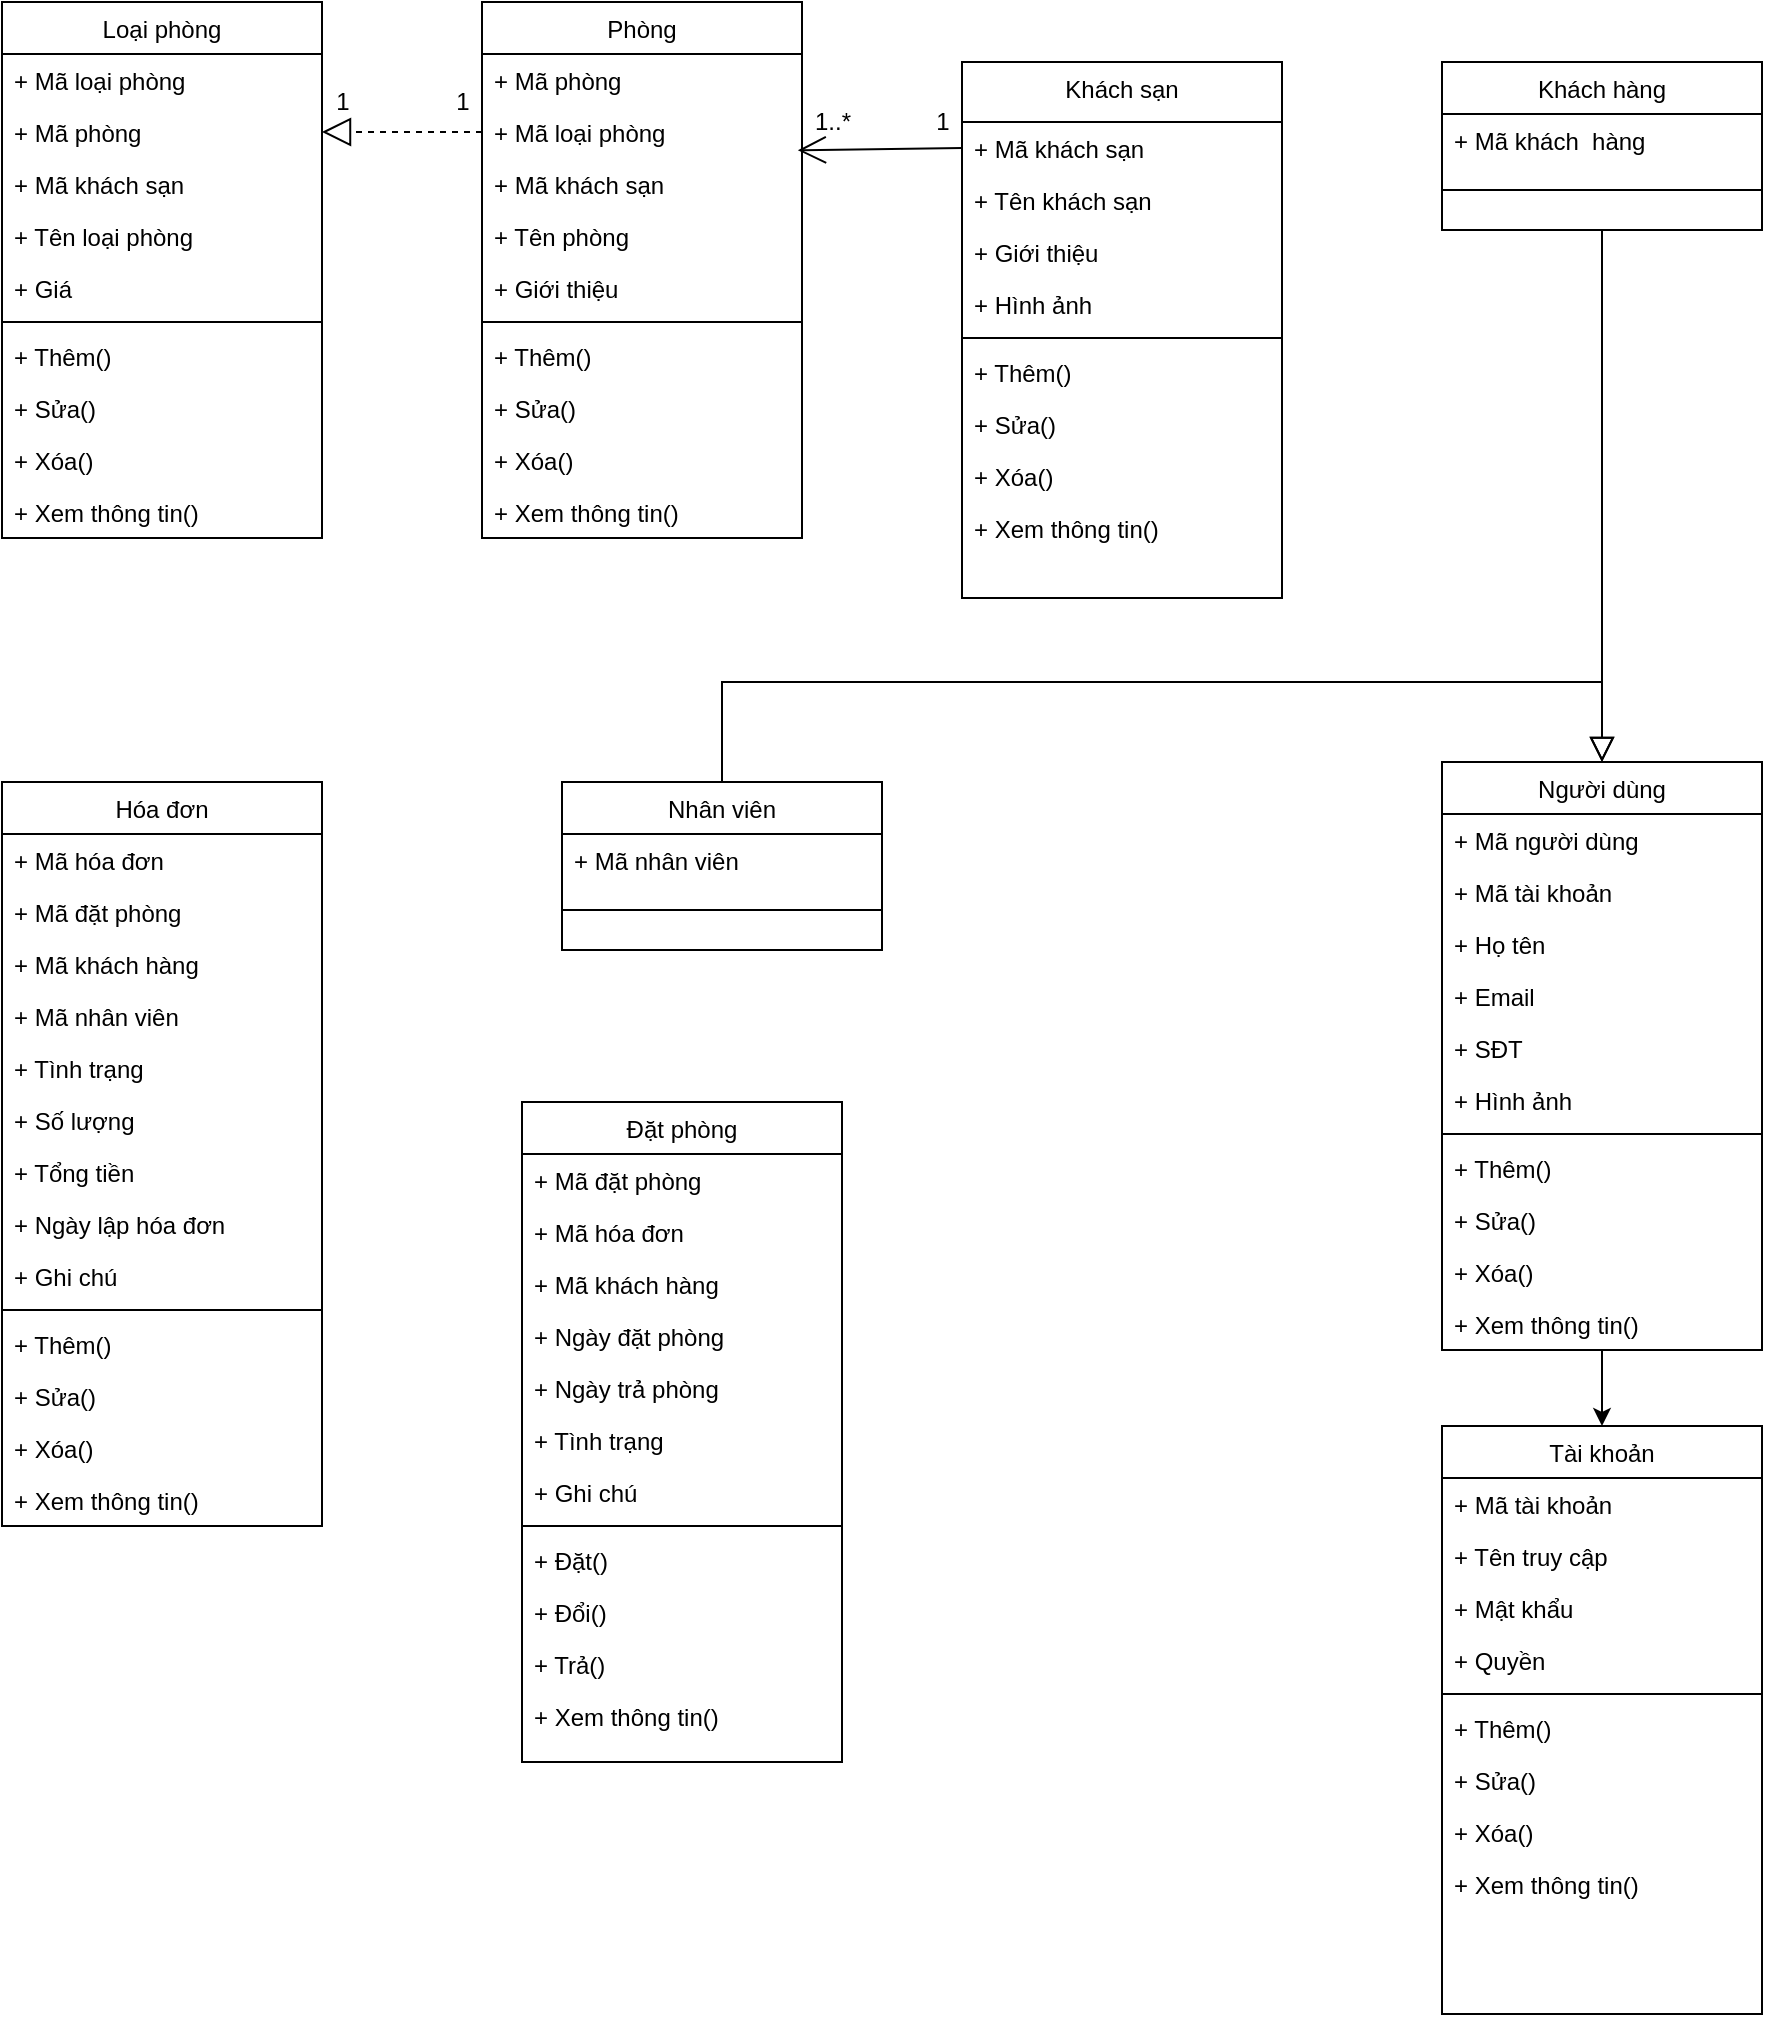 <mxfile version="14.6.0" type="github">
  <diagram id="C5RBs43oDa-KdzZeNtuy" name="Page-1">
    <mxGraphModel dx="1695" dy="998" grid="1" gridSize="10" guides="1" tooltips="1" connect="1" arrows="1" fold="1" page="1" pageScale="1" pageWidth="1200" pageHeight="1920" math="0" shadow="0">
      <root>
        <mxCell id="WIyWlLk6GJQsqaUBKTNV-0" />
        <mxCell id="WIyWlLk6GJQsqaUBKTNV-1" parent="WIyWlLk6GJQsqaUBKTNV-0" />
        <mxCell id="hyXFMQtEFSFxKGsj70GX-0" value="Phòng" style="swimlane;fontStyle=0;align=center;verticalAlign=top;childLayout=stackLayout;horizontal=1;startSize=26;horizontalStack=0;resizeParent=1;resizeLast=0;collapsible=1;marginBottom=0;rounded=0;shadow=0;strokeWidth=1;" vertex="1" parent="WIyWlLk6GJQsqaUBKTNV-1">
          <mxGeometry x="280" y="650" width="160" height="268" as="geometry">
            <mxRectangle x="130" y="380" width="160" height="26" as="alternateBounds" />
          </mxGeometry>
        </mxCell>
        <mxCell id="hyXFMQtEFSFxKGsj70GX-6" value="+ Mã phòng" style="text;align=left;verticalAlign=top;spacingLeft=4;spacingRight=4;overflow=hidden;rotatable=0;points=[[0,0.5],[1,0.5]];portConstraint=eastwest;" vertex="1" parent="hyXFMQtEFSFxKGsj70GX-0">
          <mxGeometry y="26" width="160" height="26" as="geometry" />
        </mxCell>
        <mxCell id="hyXFMQtEFSFxKGsj70GX-1" value="+ Mã loại phòng" style="text;align=left;verticalAlign=top;spacingLeft=4;spacingRight=4;overflow=hidden;rotatable=0;points=[[0,0.5],[1,0.5]];portConstraint=eastwest;" vertex="1" parent="hyXFMQtEFSFxKGsj70GX-0">
          <mxGeometry y="52" width="160" height="26" as="geometry" />
        </mxCell>
        <mxCell id="hyXFMQtEFSFxKGsj70GX-11" value="+ Mã khách sạn" style="text;align=left;verticalAlign=top;spacingLeft=4;spacingRight=4;overflow=hidden;rotatable=0;points=[[0,0.5],[1,0.5]];portConstraint=eastwest;" vertex="1" parent="hyXFMQtEFSFxKGsj70GX-0">
          <mxGeometry y="78" width="160" height="26" as="geometry" />
        </mxCell>
        <mxCell id="hyXFMQtEFSFxKGsj70GX-2" value="+ Tên phòng" style="text;align=left;verticalAlign=top;spacingLeft=4;spacingRight=4;overflow=hidden;rotatable=0;points=[[0,0.5],[1,0.5]];portConstraint=eastwest;rounded=0;shadow=0;html=0;" vertex="1" parent="hyXFMQtEFSFxKGsj70GX-0">
          <mxGeometry y="104" width="160" height="26" as="geometry" />
        </mxCell>
        <mxCell id="hyXFMQtEFSFxKGsj70GX-7" value="+ Giới thiệu" style="text;align=left;verticalAlign=top;spacingLeft=4;spacingRight=4;overflow=hidden;rotatable=0;points=[[0,0.5],[1,0.5]];portConstraint=eastwest;rounded=0;shadow=0;html=0;" vertex="1" parent="hyXFMQtEFSFxKGsj70GX-0">
          <mxGeometry y="130" width="160" height="26" as="geometry" />
        </mxCell>
        <mxCell id="hyXFMQtEFSFxKGsj70GX-3" value="" style="line;html=1;strokeWidth=1;align=left;verticalAlign=middle;spacingTop=-1;spacingLeft=3;spacingRight=3;rotatable=0;labelPosition=right;points=[];portConstraint=eastwest;" vertex="1" parent="hyXFMQtEFSFxKGsj70GX-0">
          <mxGeometry y="156" width="160" height="8" as="geometry" />
        </mxCell>
        <mxCell id="hyXFMQtEFSFxKGsj70GX-5" value="+ Thêm()" style="text;align=left;verticalAlign=top;spacingLeft=4;spacingRight=4;overflow=hidden;rotatable=0;points=[[0,0.5],[1,0.5]];portConstraint=eastwest;" vertex="1" parent="hyXFMQtEFSFxKGsj70GX-0">
          <mxGeometry y="164" width="160" height="26" as="geometry" />
        </mxCell>
        <mxCell id="hyXFMQtEFSFxKGsj70GX-8" value="+ Sửa()" style="text;align=left;verticalAlign=top;spacingLeft=4;spacingRight=4;overflow=hidden;rotatable=0;points=[[0,0.5],[1,0.5]];portConstraint=eastwest;" vertex="1" parent="hyXFMQtEFSFxKGsj70GX-0">
          <mxGeometry y="190" width="160" height="26" as="geometry" />
        </mxCell>
        <mxCell id="hyXFMQtEFSFxKGsj70GX-9" value="+ Xóa()" style="text;align=left;verticalAlign=top;spacingLeft=4;spacingRight=4;overflow=hidden;rotatable=0;points=[[0,0.5],[1,0.5]];portConstraint=eastwest;" vertex="1" parent="hyXFMQtEFSFxKGsj70GX-0">
          <mxGeometry y="216" width="160" height="26" as="geometry" />
        </mxCell>
        <mxCell id="hyXFMQtEFSFxKGsj70GX-10" value="+ Xem thông tin()" style="text;align=left;verticalAlign=top;spacingLeft=4;spacingRight=4;overflow=hidden;rotatable=0;points=[[0,0.5],[1,0.5]];portConstraint=eastwest;" vertex="1" parent="hyXFMQtEFSFxKGsj70GX-0">
          <mxGeometry y="242" width="160" height="26" as="geometry" />
        </mxCell>
        <mxCell id="hyXFMQtEFSFxKGsj70GX-12" value="Khách sạn" style="swimlane;fontStyle=0;align=center;verticalAlign=top;childLayout=stackLayout;horizontal=1;startSize=30;horizontalStack=0;resizeParent=1;resizeLast=0;collapsible=1;marginBottom=0;rounded=0;shadow=0;strokeWidth=1;" vertex="1" parent="WIyWlLk6GJQsqaUBKTNV-1">
          <mxGeometry x="520" y="680" width="160" height="268" as="geometry">
            <mxRectangle x="130" y="380" width="160" height="26" as="alternateBounds" />
          </mxGeometry>
        </mxCell>
        <mxCell id="hyXFMQtEFSFxKGsj70GX-13" value="+ Mã khách sạn" style="text;align=left;verticalAlign=top;spacingLeft=4;spacingRight=4;overflow=hidden;rotatable=0;points=[[0,0.5],[1,0.5]];portConstraint=eastwest;" vertex="1" parent="hyXFMQtEFSFxKGsj70GX-12">
          <mxGeometry y="30" width="160" height="26" as="geometry" />
        </mxCell>
        <mxCell id="hyXFMQtEFSFxKGsj70GX-14" value="+ Tên khách sạn" style="text;align=left;verticalAlign=top;spacingLeft=4;spacingRight=4;overflow=hidden;rotatable=0;points=[[0,0.5],[1,0.5]];portConstraint=eastwest;" vertex="1" parent="hyXFMQtEFSFxKGsj70GX-12">
          <mxGeometry y="56" width="160" height="26" as="geometry" />
        </mxCell>
        <mxCell id="hyXFMQtEFSFxKGsj70GX-16" value="+ Giới thiệu" style="text;align=left;verticalAlign=top;spacingLeft=4;spacingRight=4;overflow=hidden;rotatable=0;points=[[0,0.5],[1,0.5]];portConstraint=eastwest;rounded=0;shadow=0;html=0;" vertex="1" parent="hyXFMQtEFSFxKGsj70GX-12">
          <mxGeometry y="82" width="160" height="26" as="geometry" />
        </mxCell>
        <mxCell id="hyXFMQtEFSFxKGsj70GX-17" value="+ Hình ảnh" style="text;align=left;verticalAlign=top;spacingLeft=4;spacingRight=4;overflow=hidden;rotatable=0;points=[[0,0.5],[1,0.5]];portConstraint=eastwest;rounded=0;shadow=0;html=0;" vertex="1" parent="hyXFMQtEFSFxKGsj70GX-12">
          <mxGeometry y="108" width="160" height="26" as="geometry" />
        </mxCell>
        <mxCell id="hyXFMQtEFSFxKGsj70GX-18" value="" style="line;html=1;strokeWidth=1;align=left;verticalAlign=middle;spacingTop=-1;spacingLeft=3;spacingRight=3;rotatable=0;labelPosition=right;points=[];portConstraint=eastwest;" vertex="1" parent="hyXFMQtEFSFxKGsj70GX-12">
          <mxGeometry y="134" width="160" height="8" as="geometry" />
        </mxCell>
        <mxCell id="hyXFMQtEFSFxKGsj70GX-19" value="+ Thêm()" style="text;align=left;verticalAlign=top;spacingLeft=4;spacingRight=4;overflow=hidden;rotatable=0;points=[[0,0.5],[1,0.5]];portConstraint=eastwest;" vertex="1" parent="hyXFMQtEFSFxKGsj70GX-12">
          <mxGeometry y="142" width="160" height="26" as="geometry" />
        </mxCell>
        <mxCell id="hyXFMQtEFSFxKGsj70GX-20" value="+ Sửa()" style="text;align=left;verticalAlign=top;spacingLeft=4;spacingRight=4;overflow=hidden;rotatable=0;points=[[0,0.5],[1,0.5]];portConstraint=eastwest;" vertex="1" parent="hyXFMQtEFSFxKGsj70GX-12">
          <mxGeometry y="168" width="160" height="26" as="geometry" />
        </mxCell>
        <mxCell id="hyXFMQtEFSFxKGsj70GX-21" value="+ Xóa()" style="text;align=left;verticalAlign=top;spacingLeft=4;spacingRight=4;overflow=hidden;rotatable=0;points=[[0,0.5],[1,0.5]];portConstraint=eastwest;" vertex="1" parent="hyXFMQtEFSFxKGsj70GX-12">
          <mxGeometry y="194" width="160" height="26" as="geometry" />
        </mxCell>
        <mxCell id="hyXFMQtEFSFxKGsj70GX-22" value="+ Xem thông tin()" style="text;align=left;verticalAlign=top;spacingLeft=4;spacingRight=4;overflow=hidden;rotatable=0;points=[[0,0.5],[1,0.5]];portConstraint=eastwest;" vertex="1" parent="hyXFMQtEFSFxKGsj70GX-12">
          <mxGeometry y="220" width="160" height="26" as="geometry" />
        </mxCell>
        <mxCell id="hyXFMQtEFSFxKGsj70GX-24" value="Loại phòng" style="swimlane;fontStyle=0;align=center;verticalAlign=top;childLayout=stackLayout;horizontal=1;startSize=26;horizontalStack=0;resizeParent=1;resizeLast=0;collapsible=1;marginBottom=0;rounded=0;shadow=0;strokeWidth=1;" vertex="1" parent="WIyWlLk6GJQsqaUBKTNV-1">
          <mxGeometry x="40" y="650" width="160" height="268" as="geometry">
            <mxRectangle x="130" y="380" width="160" height="26" as="alternateBounds" />
          </mxGeometry>
        </mxCell>
        <mxCell id="hyXFMQtEFSFxKGsj70GX-38" value="+ Mã loại phòng" style="text;align=left;verticalAlign=top;spacingLeft=4;spacingRight=4;overflow=hidden;rotatable=0;points=[[0,0.5],[1,0.5]];portConstraint=eastwest;" vertex="1" parent="hyXFMQtEFSFxKGsj70GX-24">
          <mxGeometry y="26" width="160" height="26" as="geometry" />
        </mxCell>
        <mxCell id="hyXFMQtEFSFxKGsj70GX-37" value="+ Mã phòng" style="text;align=left;verticalAlign=top;spacingLeft=4;spacingRight=4;overflow=hidden;rotatable=0;points=[[0,0.5],[1,0.5]];portConstraint=eastwest;" vertex="1" parent="hyXFMQtEFSFxKGsj70GX-24">
          <mxGeometry y="52" width="160" height="26" as="geometry" />
        </mxCell>
        <mxCell id="hyXFMQtEFSFxKGsj70GX-25" value="+ Mã khách sạn" style="text;align=left;verticalAlign=top;spacingLeft=4;spacingRight=4;overflow=hidden;rotatable=0;points=[[0,0.5],[1,0.5]];portConstraint=eastwest;" vertex="1" parent="hyXFMQtEFSFxKGsj70GX-24">
          <mxGeometry y="78" width="160" height="26" as="geometry" />
        </mxCell>
        <mxCell id="hyXFMQtEFSFxKGsj70GX-28" value="+ Tên loại phòng" style="text;align=left;verticalAlign=top;spacingLeft=4;spacingRight=4;overflow=hidden;rotatable=0;points=[[0,0.5],[1,0.5]];portConstraint=eastwest;rounded=0;shadow=0;html=0;" vertex="1" parent="hyXFMQtEFSFxKGsj70GX-24">
          <mxGeometry y="104" width="160" height="26" as="geometry" />
        </mxCell>
        <mxCell id="hyXFMQtEFSFxKGsj70GX-29" value="+ Giá" style="text;align=left;verticalAlign=top;spacingLeft=4;spacingRight=4;overflow=hidden;rotatable=0;points=[[0,0.5],[1,0.5]];portConstraint=eastwest;rounded=0;shadow=0;html=0;" vertex="1" parent="hyXFMQtEFSFxKGsj70GX-24">
          <mxGeometry y="130" width="160" height="26" as="geometry" />
        </mxCell>
        <mxCell id="hyXFMQtEFSFxKGsj70GX-30" value="" style="line;html=1;strokeWidth=1;align=left;verticalAlign=middle;spacingTop=-1;spacingLeft=3;spacingRight=3;rotatable=0;labelPosition=right;points=[];portConstraint=eastwest;" vertex="1" parent="hyXFMQtEFSFxKGsj70GX-24">
          <mxGeometry y="156" width="160" height="8" as="geometry" />
        </mxCell>
        <mxCell id="hyXFMQtEFSFxKGsj70GX-31" value="+ Thêm()" style="text;align=left;verticalAlign=top;spacingLeft=4;spacingRight=4;overflow=hidden;rotatable=0;points=[[0,0.5],[1,0.5]];portConstraint=eastwest;" vertex="1" parent="hyXFMQtEFSFxKGsj70GX-24">
          <mxGeometry y="164" width="160" height="26" as="geometry" />
        </mxCell>
        <mxCell id="hyXFMQtEFSFxKGsj70GX-32" value="+ Sửa()" style="text;align=left;verticalAlign=top;spacingLeft=4;spacingRight=4;overflow=hidden;rotatable=0;points=[[0,0.5],[1,0.5]];portConstraint=eastwest;" vertex="1" parent="hyXFMQtEFSFxKGsj70GX-24">
          <mxGeometry y="190" width="160" height="26" as="geometry" />
        </mxCell>
        <mxCell id="hyXFMQtEFSFxKGsj70GX-33" value="+ Xóa()" style="text;align=left;verticalAlign=top;spacingLeft=4;spacingRight=4;overflow=hidden;rotatable=0;points=[[0,0.5],[1,0.5]];portConstraint=eastwest;" vertex="1" parent="hyXFMQtEFSFxKGsj70GX-24">
          <mxGeometry y="216" width="160" height="26" as="geometry" />
        </mxCell>
        <mxCell id="hyXFMQtEFSFxKGsj70GX-34" value="+ Xem thông tin()" style="text;align=left;verticalAlign=top;spacingLeft=4;spacingRight=4;overflow=hidden;rotatable=0;points=[[0,0.5],[1,0.5]];portConstraint=eastwest;" vertex="1" parent="hyXFMQtEFSFxKGsj70GX-24">
          <mxGeometry y="242" width="160" height="26" as="geometry" />
        </mxCell>
        <mxCell id="hyXFMQtEFSFxKGsj70GX-39" value="Hóa đơn" style="swimlane;fontStyle=0;align=center;verticalAlign=top;childLayout=stackLayout;horizontal=1;startSize=26;horizontalStack=0;resizeParent=1;resizeLast=0;collapsible=1;marginBottom=0;rounded=0;shadow=0;strokeWidth=1;" vertex="1" parent="WIyWlLk6GJQsqaUBKTNV-1">
          <mxGeometry x="40" y="1040" width="160" height="372" as="geometry">
            <mxRectangle x="130" y="380" width="160" height="26" as="alternateBounds" />
          </mxGeometry>
        </mxCell>
        <mxCell id="hyXFMQtEFSFxKGsj70GX-40" value="+ Mã hóa đơn" style="text;align=left;verticalAlign=top;spacingLeft=4;spacingRight=4;overflow=hidden;rotatable=0;points=[[0,0.5],[1,0.5]];portConstraint=eastwest;" vertex="1" parent="hyXFMQtEFSFxKGsj70GX-39">
          <mxGeometry y="26" width="160" height="26" as="geometry" />
        </mxCell>
        <mxCell id="hyXFMQtEFSFxKGsj70GX-41" value="+ Mã đặt phòng" style="text;align=left;verticalAlign=top;spacingLeft=4;spacingRight=4;overflow=hidden;rotatable=0;points=[[0,0.5],[1,0.5]];portConstraint=eastwest;" vertex="1" parent="hyXFMQtEFSFxKGsj70GX-39">
          <mxGeometry y="52" width="160" height="26" as="geometry" />
        </mxCell>
        <mxCell id="hyXFMQtEFSFxKGsj70GX-53" value="+ Mã khách hàng" style="text;align=left;verticalAlign=top;spacingLeft=4;spacingRight=4;overflow=hidden;rotatable=0;points=[[0,0.5],[1,0.5]];portConstraint=eastwest;" vertex="1" parent="hyXFMQtEFSFxKGsj70GX-39">
          <mxGeometry y="78" width="160" height="26" as="geometry" />
        </mxCell>
        <mxCell id="hyXFMQtEFSFxKGsj70GX-52" value="+ Mã nhân viên" style="text;align=left;verticalAlign=top;spacingLeft=4;spacingRight=4;overflow=hidden;rotatable=0;points=[[0,0.5],[1,0.5]];portConstraint=eastwest;" vertex="1" parent="hyXFMQtEFSFxKGsj70GX-39">
          <mxGeometry y="104" width="160" height="26" as="geometry" />
        </mxCell>
        <mxCell id="hyXFMQtEFSFxKGsj70GX-42" value="+ Tình trạng" style="text;align=left;verticalAlign=top;spacingLeft=4;spacingRight=4;overflow=hidden;rotatable=0;points=[[0,0.5],[1,0.5]];portConstraint=eastwest;" vertex="1" parent="hyXFMQtEFSFxKGsj70GX-39">
          <mxGeometry y="130" width="160" height="26" as="geometry" />
        </mxCell>
        <mxCell id="hyXFMQtEFSFxKGsj70GX-43" value="+ Số lượng" style="text;align=left;verticalAlign=top;spacingLeft=4;spacingRight=4;overflow=hidden;rotatable=0;points=[[0,0.5],[1,0.5]];portConstraint=eastwest;rounded=0;shadow=0;html=0;" vertex="1" parent="hyXFMQtEFSFxKGsj70GX-39">
          <mxGeometry y="156" width="160" height="26" as="geometry" />
        </mxCell>
        <mxCell id="hyXFMQtEFSFxKGsj70GX-54" value="+ Tổng tiền" style="text;align=left;verticalAlign=top;spacingLeft=4;spacingRight=4;overflow=hidden;rotatable=0;points=[[0,0.5],[1,0.5]];portConstraint=eastwest;rounded=0;shadow=0;html=0;" vertex="1" parent="hyXFMQtEFSFxKGsj70GX-39">
          <mxGeometry y="182" width="160" height="26" as="geometry" />
        </mxCell>
        <mxCell id="hyXFMQtEFSFxKGsj70GX-51" value="+ Ngày lập hóa đơn" style="text;align=left;verticalAlign=top;spacingLeft=4;spacingRight=4;overflow=hidden;rotatable=0;points=[[0,0.5],[1,0.5]];portConstraint=eastwest;rounded=0;shadow=0;html=0;" vertex="1" parent="hyXFMQtEFSFxKGsj70GX-39">
          <mxGeometry y="208" width="160" height="26" as="geometry" />
        </mxCell>
        <mxCell id="hyXFMQtEFSFxKGsj70GX-44" value="+ Ghi chú" style="text;align=left;verticalAlign=top;spacingLeft=4;spacingRight=4;overflow=hidden;rotatable=0;points=[[0,0.5],[1,0.5]];portConstraint=eastwest;rounded=0;shadow=0;html=0;" vertex="1" parent="hyXFMQtEFSFxKGsj70GX-39">
          <mxGeometry y="234" width="160" height="26" as="geometry" />
        </mxCell>
        <mxCell id="hyXFMQtEFSFxKGsj70GX-45" value="" style="line;html=1;strokeWidth=1;align=left;verticalAlign=middle;spacingTop=-1;spacingLeft=3;spacingRight=3;rotatable=0;labelPosition=right;points=[];portConstraint=eastwest;" vertex="1" parent="hyXFMQtEFSFxKGsj70GX-39">
          <mxGeometry y="260" width="160" height="8" as="geometry" />
        </mxCell>
        <mxCell id="hyXFMQtEFSFxKGsj70GX-46" value="+ Thêm()" style="text;align=left;verticalAlign=top;spacingLeft=4;spacingRight=4;overflow=hidden;rotatable=0;points=[[0,0.5],[1,0.5]];portConstraint=eastwest;" vertex="1" parent="hyXFMQtEFSFxKGsj70GX-39">
          <mxGeometry y="268" width="160" height="26" as="geometry" />
        </mxCell>
        <mxCell id="hyXFMQtEFSFxKGsj70GX-47" value="+ Sửa()" style="text;align=left;verticalAlign=top;spacingLeft=4;spacingRight=4;overflow=hidden;rotatable=0;points=[[0,0.5],[1,0.5]];portConstraint=eastwest;" vertex="1" parent="hyXFMQtEFSFxKGsj70GX-39">
          <mxGeometry y="294" width="160" height="26" as="geometry" />
        </mxCell>
        <mxCell id="hyXFMQtEFSFxKGsj70GX-48" value="+ Xóa()" style="text;align=left;verticalAlign=top;spacingLeft=4;spacingRight=4;overflow=hidden;rotatable=0;points=[[0,0.5],[1,0.5]];portConstraint=eastwest;" vertex="1" parent="hyXFMQtEFSFxKGsj70GX-39">
          <mxGeometry y="320" width="160" height="26" as="geometry" />
        </mxCell>
        <mxCell id="hyXFMQtEFSFxKGsj70GX-49" value="+ Xem thông tin()" style="text;align=left;verticalAlign=top;spacingLeft=4;spacingRight=4;overflow=hidden;rotatable=0;points=[[0,0.5],[1,0.5]];portConstraint=eastwest;" vertex="1" parent="hyXFMQtEFSFxKGsj70GX-39">
          <mxGeometry y="346" width="160" height="26" as="geometry" />
        </mxCell>
        <mxCell id="zkfFHV4jXpPFQw0GAbJ--16" value="" style="endArrow=block;endSize=10;endFill=0;shadow=0;strokeWidth=1;rounded=0;edgeStyle=elbowEdgeStyle;elbow=vertical;entryX=0.5;entryY=0;entryDx=0;entryDy=0;exitX=0.5;exitY=1;exitDx=0;exitDy=0;" parent="WIyWlLk6GJQsqaUBKTNV-1" source="hyXFMQtEFSFxKGsj70GX-190" target="zkfFHV4jXpPFQw0GAbJ--0" edge="1">
          <mxGeometry x="400" y="998" width="160" as="geometry">
            <mxPoint x="810" y="1019" as="sourcePoint" />
            <mxPoint x="1060" y="2137" as="targetPoint" />
            <Array as="points">
              <mxPoint x="870" y="850" />
              <mxPoint x="790" y="1019" />
              <mxPoint x="780" y="999" />
              <mxPoint x="760" y="999" />
              <mxPoint x="730" y="1040" />
              <mxPoint x="730" y="1250" />
              <mxPoint x="690" y="1540" />
            </Array>
          </mxGeometry>
        </mxCell>
        <mxCell id="hyXFMQtEFSFxKGsj70GX-173" value="" style="edgeStyle=orthogonalEdgeStyle;rounded=0;orthogonalLoop=1;jettySize=auto;html=1;labelBackgroundColor=#FF0000;fontColor=#000000;" edge="1" parent="WIyWlLk6GJQsqaUBKTNV-1" source="zkfFHV4jXpPFQw0GAbJ--0" target="hyXFMQtEFSFxKGsj70GX-161">
          <mxGeometry relative="1" as="geometry" />
        </mxCell>
        <mxCell id="zkfFHV4jXpPFQw0GAbJ--0" value="Người dùng" style="swimlane;fontStyle=0;align=center;verticalAlign=top;childLayout=stackLayout;horizontal=1;startSize=26;horizontalStack=0;resizeParent=1;resizeLast=0;collapsible=1;marginBottom=0;rounded=0;shadow=0;strokeWidth=1;" parent="WIyWlLk6GJQsqaUBKTNV-1" vertex="1">
          <mxGeometry x="760" y="1030" width="160" height="294" as="geometry">
            <mxRectangle x="230" y="140" width="160" height="26" as="alternateBounds" />
          </mxGeometry>
        </mxCell>
        <mxCell id="hyXFMQtEFSFxKGsj70GX-61" value="+ Mã người dùng" style="text;align=left;verticalAlign=top;spacingLeft=4;spacingRight=4;overflow=hidden;rotatable=0;points=[[0,0.5],[1,0.5]];portConstraint=eastwest;" vertex="1" parent="zkfFHV4jXpPFQw0GAbJ--0">
          <mxGeometry y="26" width="160" height="26" as="geometry" />
        </mxCell>
        <mxCell id="hyXFMQtEFSFxKGsj70GX-60" value="+ Mã tài khoản" style="text;align=left;verticalAlign=top;spacingLeft=4;spacingRight=4;overflow=hidden;rotatable=0;points=[[0,0.5],[1,0.5]];portConstraint=eastwest;" vertex="1" parent="zkfFHV4jXpPFQw0GAbJ--0">
          <mxGeometry y="52" width="160" height="26" as="geometry" />
        </mxCell>
        <mxCell id="zkfFHV4jXpPFQw0GAbJ--1" value="+ Họ tên" style="text;align=left;verticalAlign=top;spacingLeft=4;spacingRight=4;overflow=hidden;rotatable=0;points=[[0,0.5],[1,0.5]];portConstraint=eastwest;" parent="zkfFHV4jXpPFQw0GAbJ--0" vertex="1">
          <mxGeometry y="78" width="160" height="26" as="geometry" />
        </mxCell>
        <mxCell id="hyXFMQtEFSFxKGsj70GX-55" value="+ Email" style="text;align=left;verticalAlign=top;spacingLeft=4;spacingRight=4;overflow=hidden;rotatable=0;points=[[0,0.5],[1,0.5]];portConstraint=eastwest;rounded=0;shadow=0;html=0;" vertex="1" parent="zkfFHV4jXpPFQw0GAbJ--0">
          <mxGeometry y="104" width="160" height="26" as="geometry" />
        </mxCell>
        <mxCell id="zkfFHV4jXpPFQw0GAbJ--2" value="+ SĐT" style="text;align=left;verticalAlign=top;spacingLeft=4;spacingRight=4;overflow=hidden;rotatable=0;points=[[0,0.5],[1,0.5]];portConstraint=eastwest;rounded=0;shadow=0;html=0;" parent="zkfFHV4jXpPFQw0GAbJ--0" vertex="1">
          <mxGeometry y="130" width="160" height="26" as="geometry" />
        </mxCell>
        <mxCell id="zkfFHV4jXpPFQw0GAbJ--3" value="+ Hình ảnh" style="text;align=left;verticalAlign=top;spacingLeft=4;spacingRight=4;overflow=hidden;rotatable=0;points=[[0,0.5],[1,0.5]];portConstraint=eastwest;rounded=0;shadow=0;html=0;" parent="zkfFHV4jXpPFQw0GAbJ--0" vertex="1">
          <mxGeometry y="156" width="160" height="26" as="geometry" />
        </mxCell>
        <mxCell id="zkfFHV4jXpPFQw0GAbJ--4" value="" style="line;html=1;strokeWidth=1;align=left;verticalAlign=middle;spacingTop=-1;spacingLeft=3;spacingRight=3;rotatable=0;labelPosition=right;points=[];portConstraint=eastwest;" parent="zkfFHV4jXpPFQw0GAbJ--0" vertex="1">
          <mxGeometry y="182" width="160" height="8" as="geometry" />
        </mxCell>
        <mxCell id="zkfFHV4jXpPFQw0GAbJ--5" value="+ Thêm()" style="text;align=left;verticalAlign=top;spacingLeft=4;spacingRight=4;overflow=hidden;rotatable=0;points=[[0,0.5],[1,0.5]];portConstraint=eastwest;" parent="zkfFHV4jXpPFQw0GAbJ--0" vertex="1">
          <mxGeometry y="190" width="160" height="26" as="geometry" />
        </mxCell>
        <mxCell id="hyXFMQtEFSFxKGsj70GX-56" value="+ Sửa()" style="text;align=left;verticalAlign=top;spacingLeft=4;spacingRight=4;overflow=hidden;rotatable=0;points=[[0,0.5],[1,0.5]];portConstraint=eastwest;" vertex="1" parent="zkfFHV4jXpPFQw0GAbJ--0">
          <mxGeometry y="216" width="160" height="26" as="geometry" />
        </mxCell>
        <mxCell id="hyXFMQtEFSFxKGsj70GX-57" value="+ Xóa()" style="text;align=left;verticalAlign=top;spacingLeft=4;spacingRight=4;overflow=hidden;rotatable=0;points=[[0,0.5],[1,0.5]];portConstraint=eastwest;" vertex="1" parent="zkfFHV4jXpPFQw0GAbJ--0">
          <mxGeometry y="242" width="160" height="26" as="geometry" />
        </mxCell>
        <mxCell id="hyXFMQtEFSFxKGsj70GX-58" value="+ Xem thông tin()" style="text;align=left;verticalAlign=top;spacingLeft=4;spacingRight=4;overflow=hidden;rotatable=0;points=[[0,0.5],[1,0.5]];portConstraint=eastwest;" vertex="1" parent="zkfFHV4jXpPFQw0GAbJ--0">
          <mxGeometry y="268" width="160" height="26" as="geometry" />
        </mxCell>
        <mxCell id="hyXFMQtEFSFxKGsj70GX-124" value="Đặt phòng" style="swimlane;fontStyle=0;align=center;verticalAlign=top;childLayout=stackLayout;horizontal=1;startSize=26;horizontalStack=0;resizeParent=1;resizeLast=0;collapsible=1;marginBottom=0;rounded=0;shadow=0;strokeWidth=1;" vertex="1" parent="WIyWlLk6GJQsqaUBKTNV-1">
          <mxGeometry x="300" y="1200" width="160" height="330" as="geometry">
            <mxRectangle x="130" y="380" width="160" height="26" as="alternateBounds" />
          </mxGeometry>
        </mxCell>
        <mxCell id="hyXFMQtEFSFxKGsj70GX-125" value="+ Mã đặt phòng" style="text;align=left;verticalAlign=top;spacingLeft=4;spacingRight=4;overflow=hidden;rotatable=0;points=[[0,0.5],[1,0.5]];portConstraint=eastwest;" vertex="1" parent="hyXFMQtEFSFxKGsj70GX-124">
          <mxGeometry y="26" width="160" height="26" as="geometry" />
        </mxCell>
        <mxCell id="hyXFMQtEFSFxKGsj70GX-126" value="+ Mã hóa đơn" style="text;align=left;verticalAlign=top;spacingLeft=4;spacingRight=4;overflow=hidden;rotatable=0;points=[[0,0.5],[1,0.5]];portConstraint=eastwest;" vertex="1" parent="hyXFMQtEFSFxKGsj70GX-124">
          <mxGeometry y="52" width="160" height="26" as="geometry" />
        </mxCell>
        <mxCell id="hyXFMQtEFSFxKGsj70GX-127" value="+ Mã khách hàng" style="text;align=left;verticalAlign=top;spacingLeft=4;spacingRight=4;overflow=hidden;rotatable=0;points=[[0,0.5],[1,0.5]];portConstraint=eastwest;" vertex="1" parent="hyXFMQtEFSFxKGsj70GX-124">
          <mxGeometry y="78" width="160" height="26" as="geometry" />
        </mxCell>
        <mxCell id="hyXFMQtEFSFxKGsj70GX-129" value="+ Ngày đặt phòng" style="text;align=left;verticalAlign=top;spacingLeft=4;spacingRight=4;overflow=hidden;rotatable=0;points=[[0,0.5],[1,0.5]];portConstraint=eastwest;" vertex="1" parent="hyXFMQtEFSFxKGsj70GX-124">
          <mxGeometry y="104" width="160" height="26" as="geometry" />
        </mxCell>
        <mxCell id="hyXFMQtEFSFxKGsj70GX-130" value="+ Ngày trả phòng" style="text;align=left;verticalAlign=top;spacingLeft=4;spacingRight=4;overflow=hidden;rotatable=0;points=[[0,0.5],[1,0.5]];portConstraint=eastwest;rounded=0;shadow=0;html=0;" vertex="1" parent="hyXFMQtEFSFxKGsj70GX-124">
          <mxGeometry y="130" width="160" height="26" as="geometry" />
        </mxCell>
        <mxCell id="hyXFMQtEFSFxKGsj70GX-132" value="+ Tình trạng" style="text;align=left;verticalAlign=top;spacingLeft=4;spacingRight=4;overflow=hidden;rotatable=0;points=[[0,0.5],[1,0.5]];portConstraint=eastwest;rounded=0;shadow=0;html=0;" vertex="1" parent="hyXFMQtEFSFxKGsj70GX-124">
          <mxGeometry y="156" width="160" height="26" as="geometry" />
        </mxCell>
        <mxCell id="hyXFMQtEFSFxKGsj70GX-133" value="+ Ghi chú" style="text;align=left;verticalAlign=top;spacingLeft=4;spacingRight=4;overflow=hidden;rotatable=0;points=[[0,0.5],[1,0.5]];portConstraint=eastwest;rounded=0;shadow=0;html=0;" vertex="1" parent="hyXFMQtEFSFxKGsj70GX-124">
          <mxGeometry y="182" width="160" height="26" as="geometry" />
        </mxCell>
        <mxCell id="hyXFMQtEFSFxKGsj70GX-134" value="" style="line;html=1;strokeWidth=1;align=left;verticalAlign=middle;spacingTop=-1;spacingLeft=3;spacingRight=3;rotatable=0;labelPosition=right;points=[];portConstraint=eastwest;" vertex="1" parent="hyXFMQtEFSFxKGsj70GX-124">
          <mxGeometry y="208" width="160" height="8" as="geometry" />
        </mxCell>
        <mxCell id="hyXFMQtEFSFxKGsj70GX-135" value="+ Đặt()" style="text;align=left;verticalAlign=top;spacingLeft=4;spacingRight=4;overflow=hidden;rotatable=0;points=[[0,0.5],[1,0.5]];portConstraint=eastwest;" vertex="1" parent="hyXFMQtEFSFxKGsj70GX-124">
          <mxGeometry y="216" width="160" height="26" as="geometry" />
        </mxCell>
        <mxCell id="hyXFMQtEFSFxKGsj70GX-136" value="+ Đổi()" style="text;align=left;verticalAlign=top;spacingLeft=4;spacingRight=4;overflow=hidden;rotatable=0;points=[[0,0.5],[1,0.5]];portConstraint=eastwest;" vertex="1" parent="hyXFMQtEFSFxKGsj70GX-124">
          <mxGeometry y="242" width="160" height="26" as="geometry" />
        </mxCell>
        <mxCell id="hyXFMQtEFSFxKGsj70GX-137" value="+ Trả()" style="text;align=left;verticalAlign=top;spacingLeft=4;spacingRight=4;overflow=hidden;rotatable=0;points=[[0,0.5],[1,0.5]];portConstraint=eastwest;" vertex="1" parent="hyXFMQtEFSFxKGsj70GX-124">
          <mxGeometry y="268" width="160" height="26" as="geometry" />
        </mxCell>
        <mxCell id="hyXFMQtEFSFxKGsj70GX-138" value="+ Xem thông tin()" style="text;align=left;verticalAlign=top;spacingLeft=4;spacingRight=4;overflow=hidden;rotatable=0;points=[[0,0.5],[1,0.5]];portConstraint=eastwest;" vertex="1" parent="hyXFMQtEFSFxKGsj70GX-124">
          <mxGeometry y="294" width="160" height="26" as="geometry" />
        </mxCell>
        <mxCell id="hyXFMQtEFSFxKGsj70GX-161" value="Tài khoản" style="swimlane;fontStyle=0;align=center;verticalAlign=top;childLayout=stackLayout;horizontal=1;startSize=26;horizontalStack=0;resizeParent=1;resizeLast=0;collapsible=1;marginBottom=0;rounded=0;shadow=0;strokeWidth=1;" vertex="1" parent="WIyWlLk6GJQsqaUBKTNV-1">
          <mxGeometry x="760" y="1362" width="160" height="294" as="geometry">
            <mxRectangle x="230" y="140" width="160" height="26" as="alternateBounds" />
          </mxGeometry>
        </mxCell>
        <mxCell id="hyXFMQtEFSFxKGsj70GX-162" value="+ Mã tài khoản" style="text;align=left;verticalAlign=top;spacingLeft=4;spacingRight=4;overflow=hidden;rotatable=0;points=[[0,0.5],[1,0.5]];portConstraint=eastwest;" vertex="1" parent="hyXFMQtEFSFxKGsj70GX-161">
          <mxGeometry y="26" width="160" height="26" as="geometry" />
        </mxCell>
        <mxCell id="hyXFMQtEFSFxKGsj70GX-163" value="+ Tên truy cập" style="text;align=left;verticalAlign=top;spacingLeft=4;spacingRight=4;overflow=hidden;rotatable=0;points=[[0,0.5],[1,0.5]];portConstraint=eastwest;" vertex="1" parent="hyXFMQtEFSFxKGsj70GX-161">
          <mxGeometry y="52" width="160" height="26" as="geometry" />
        </mxCell>
        <mxCell id="hyXFMQtEFSFxKGsj70GX-164" value="+ Mật khẩu" style="text;align=left;verticalAlign=top;spacingLeft=4;spacingRight=4;overflow=hidden;rotatable=0;points=[[0,0.5],[1,0.5]];portConstraint=eastwest;" vertex="1" parent="hyXFMQtEFSFxKGsj70GX-161">
          <mxGeometry y="78" width="160" height="26" as="geometry" />
        </mxCell>
        <mxCell id="hyXFMQtEFSFxKGsj70GX-165" value="+ Quyền" style="text;align=left;verticalAlign=top;spacingLeft=4;spacingRight=4;overflow=hidden;rotatable=0;points=[[0,0.5],[1,0.5]];portConstraint=eastwest;rounded=0;shadow=0;html=0;" vertex="1" parent="hyXFMQtEFSFxKGsj70GX-161">
          <mxGeometry y="104" width="160" height="26" as="geometry" />
        </mxCell>
        <mxCell id="hyXFMQtEFSFxKGsj70GX-168" value="" style="line;html=1;strokeWidth=1;align=left;verticalAlign=middle;spacingTop=-1;spacingLeft=3;spacingRight=3;rotatable=0;labelPosition=right;points=[];portConstraint=eastwest;" vertex="1" parent="hyXFMQtEFSFxKGsj70GX-161">
          <mxGeometry y="130" width="160" height="8" as="geometry" />
        </mxCell>
        <mxCell id="hyXFMQtEFSFxKGsj70GX-169" value="+ Thêm()" style="text;align=left;verticalAlign=top;spacingLeft=4;spacingRight=4;overflow=hidden;rotatable=0;points=[[0,0.5],[1,0.5]];portConstraint=eastwest;" vertex="1" parent="hyXFMQtEFSFxKGsj70GX-161">
          <mxGeometry y="138" width="160" height="26" as="geometry" />
        </mxCell>
        <mxCell id="hyXFMQtEFSFxKGsj70GX-170" value="+ Sửa()" style="text;align=left;verticalAlign=top;spacingLeft=4;spacingRight=4;overflow=hidden;rotatable=0;points=[[0,0.5],[1,0.5]];portConstraint=eastwest;" vertex="1" parent="hyXFMQtEFSFxKGsj70GX-161">
          <mxGeometry y="164" width="160" height="26" as="geometry" />
        </mxCell>
        <mxCell id="hyXFMQtEFSFxKGsj70GX-171" value="+ Xóa()" style="text;align=left;verticalAlign=top;spacingLeft=4;spacingRight=4;overflow=hidden;rotatable=0;points=[[0,0.5],[1,0.5]];portConstraint=eastwest;" vertex="1" parent="hyXFMQtEFSFxKGsj70GX-161">
          <mxGeometry y="190" width="160" height="26" as="geometry" />
        </mxCell>
        <mxCell id="hyXFMQtEFSFxKGsj70GX-172" value="+ Xem thông tin()" style="text;align=left;verticalAlign=top;spacingLeft=4;spacingRight=4;overflow=hidden;rotatable=0;points=[[0,0.5],[1,0.5]];portConstraint=eastwest;" vertex="1" parent="hyXFMQtEFSFxKGsj70GX-161">
          <mxGeometry y="216" width="160" height="26" as="geometry" />
        </mxCell>
        <mxCell id="hyXFMQtEFSFxKGsj70GX-176" value="Nhân viên" style="swimlane;fontStyle=0;align=center;verticalAlign=top;childLayout=stackLayout;horizontal=1;startSize=26;horizontalStack=0;resizeParent=1;resizeLast=0;collapsible=1;marginBottom=0;rounded=0;shadow=0;strokeWidth=1;" vertex="1" parent="WIyWlLk6GJQsqaUBKTNV-1">
          <mxGeometry x="320" y="1040" width="160" height="84" as="geometry">
            <mxRectangle x="230" y="140" width="160" height="26" as="alternateBounds" />
          </mxGeometry>
        </mxCell>
        <mxCell id="hyXFMQtEFSFxKGsj70GX-177" value="+ Mã nhân viên" style="text;align=left;verticalAlign=top;spacingLeft=4;spacingRight=4;overflow=hidden;rotatable=0;points=[[0,0.5],[1,0.5]];portConstraint=eastwest;" vertex="1" parent="hyXFMQtEFSFxKGsj70GX-176">
          <mxGeometry y="26" width="160" height="34" as="geometry" />
        </mxCell>
        <mxCell id="hyXFMQtEFSFxKGsj70GX-181" value="" style="line;html=1;strokeWidth=1;align=left;verticalAlign=middle;spacingTop=-1;spacingLeft=3;spacingRight=3;rotatable=0;labelPosition=right;points=[];portConstraint=eastwest;" vertex="1" parent="hyXFMQtEFSFxKGsj70GX-176">
          <mxGeometry y="60" width="160" height="8" as="geometry" />
        </mxCell>
        <mxCell id="hyXFMQtEFSFxKGsj70GX-186" value="" style="endArrow=block;endSize=10;endFill=0;shadow=0;strokeWidth=1;rounded=0;edgeStyle=elbowEdgeStyle;elbow=vertical;entryX=0.5;entryY=0;entryDx=0;entryDy=0;exitX=0.5;exitY=0;exitDx=0;exitDy=0;" edge="1" parent="WIyWlLk6GJQsqaUBKTNV-1" source="hyXFMQtEFSFxKGsj70GX-176" target="zkfFHV4jXpPFQw0GAbJ--0">
          <mxGeometry x="410" y="1008" width="160" as="geometry">
            <mxPoint x="560" y="1040" as="sourcePoint" />
            <mxPoint x="780" y="1260.0" as="targetPoint" />
            <Array as="points">
              <mxPoint x="740" y="990" />
              <mxPoint x="780" y="1160" />
              <mxPoint x="770" y="1160" />
              <mxPoint x="770" y="1160" />
              <mxPoint x="620" y="1190" />
            </Array>
          </mxGeometry>
        </mxCell>
        <mxCell id="hyXFMQtEFSFxKGsj70GX-190" value="Khách hàng" style="swimlane;fontStyle=0;align=center;verticalAlign=top;childLayout=stackLayout;horizontal=1;startSize=26;horizontalStack=0;resizeParent=1;resizeLast=0;collapsible=1;marginBottom=0;rounded=0;shadow=0;strokeWidth=1;" vertex="1" parent="WIyWlLk6GJQsqaUBKTNV-1">
          <mxGeometry x="760" y="680" width="160" height="84" as="geometry">
            <mxRectangle x="230" y="140" width="160" height="26" as="alternateBounds" />
          </mxGeometry>
        </mxCell>
        <mxCell id="hyXFMQtEFSFxKGsj70GX-191" value="+ Mã khách  hàng" style="text;align=left;verticalAlign=top;spacingLeft=4;spacingRight=4;overflow=hidden;rotatable=0;points=[[0,0.5],[1,0.5]];portConstraint=eastwest;" vertex="1" parent="hyXFMQtEFSFxKGsj70GX-190">
          <mxGeometry y="26" width="160" height="34" as="geometry" />
        </mxCell>
        <mxCell id="hyXFMQtEFSFxKGsj70GX-192" value="" style="line;html=1;strokeWidth=1;align=left;verticalAlign=middle;spacingTop=-1;spacingLeft=3;spacingRight=3;rotatable=0;labelPosition=right;points=[];portConstraint=eastwest;" vertex="1" parent="hyXFMQtEFSFxKGsj70GX-190">
          <mxGeometry y="60" width="160" height="8" as="geometry" />
        </mxCell>
        <mxCell id="hyXFMQtEFSFxKGsj70GX-219" value="" style="group" vertex="1" connectable="0" parent="WIyWlLk6GJQsqaUBKTNV-1">
          <mxGeometry x="440" y="700" width="80" height="20" as="geometry" />
        </mxCell>
        <mxCell id="hyXFMQtEFSFxKGsj70GX-196" value="" style="endArrow=open;endFill=1;endSize=12;html=1;labelBackgroundColor=#FF0000;fontColor=#000000;exitX=0;exitY=0.5;exitDx=0;exitDy=0;entryX=0.987;entryY=-0.147;entryDx=0;entryDy=0;entryPerimeter=0;" edge="1" parent="hyXFMQtEFSFxKGsj70GX-219" source="hyXFMQtEFSFxKGsj70GX-13" target="hyXFMQtEFSFxKGsj70GX-11">
          <mxGeometry width="160" relative="1" as="geometry">
            <mxPoint x="100" y="210" as="sourcePoint" />
            <mxPoint x="-37" y="20" as="targetPoint" />
          </mxGeometry>
        </mxCell>
        <mxCell id="hyXFMQtEFSFxKGsj70GX-197" value="1" style="text;html=1;align=center;verticalAlign=middle;resizable=0;points=[];autosize=1;strokeColor=none;fontColor=#000000;" vertex="1" parent="hyXFMQtEFSFxKGsj70GX-219">
          <mxGeometry x="60" width="20" height="20" as="geometry" />
        </mxCell>
        <mxCell id="hyXFMQtEFSFxKGsj70GX-198" value="1..*" style="text;html=1;align=center;verticalAlign=middle;resizable=0;points=[];autosize=1;strokeColor=none;fontColor=#000000;" vertex="1" parent="hyXFMQtEFSFxKGsj70GX-219">
          <mxGeometry width="30" height="20" as="geometry" />
        </mxCell>
        <mxCell id="hyXFMQtEFSFxKGsj70GX-220" value="" style="endArrow=block;dashed=1;endFill=0;endSize=12;html=1;labelBackgroundColor=#FF0000;fontColor=#000000;entryX=1;entryY=0.5;entryDx=0;entryDy=0;exitX=0;exitY=0.5;exitDx=0;exitDy=0;" edge="1" parent="WIyWlLk6GJQsqaUBKTNV-1" source="hyXFMQtEFSFxKGsj70GX-1" target="hyXFMQtEFSFxKGsj70GX-37">
          <mxGeometry width="160" relative="1" as="geometry">
            <mxPoint x="210" y="840" as="sourcePoint" />
            <mxPoint x="370" y="840" as="targetPoint" />
          </mxGeometry>
        </mxCell>
        <mxCell id="hyXFMQtEFSFxKGsj70GX-221" value="1" style="text;html=1;align=center;verticalAlign=middle;resizable=0;points=[];autosize=1;strokeColor=none;fontColor=#000000;" vertex="1" parent="WIyWlLk6GJQsqaUBKTNV-1">
          <mxGeometry x="200" y="690" width="20" height="20" as="geometry" />
        </mxCell>
        <mxCell id="hyXFMQtEFSFxKGsj70GX-222" value="1" style="text;html=1;align=center;verticalAlign=middle;resizable=0;points=[];autosize=1;strokeColor=none;fontColor=#000000;" vertex="1" parent="WIyWlLk6GJQsqaUBKTNV-1">
          <mxGeometry x="260" y="690" width="20" height="20" as="geometry" />
        </mxCell>
      </root>
    </mxGraphModel>
  </diagram>
</mxfile>
